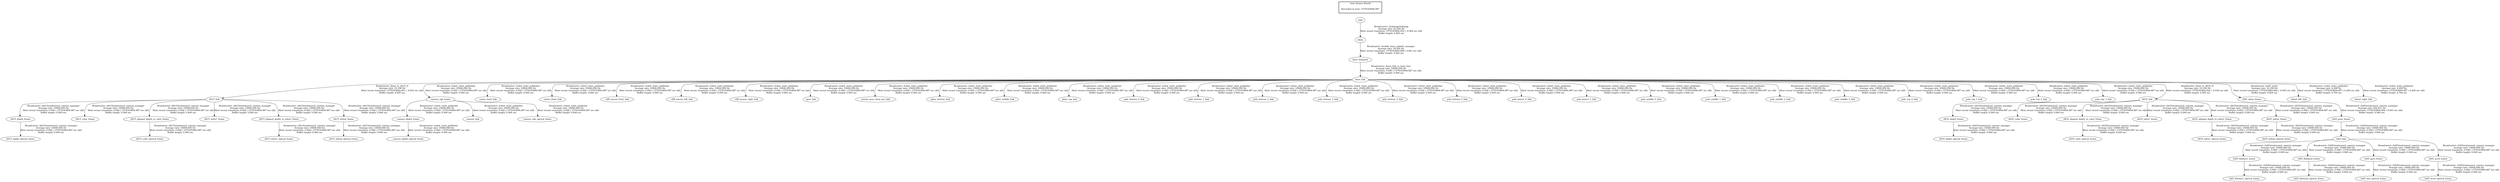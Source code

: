 digraph G {
"d415_link" -> "d415_depth_frame"[label="Broadcaster: /d415/realsense2_camera_manager\nAverage rate: 10000.000 Hz\nMost recent transform: 0.000 ( 1579183894.887 sec old)\nBuffer length: 0.000 sec\n"];
"base_link" -> "d415_link"[label="Broadcaster: /base_to_d415_tf\nAverage rate: 10.198 Hz\nMost recent transform: 1579183894.891 ( -0.003 sec old)\nBuffer length: 4.805 sec\n"];
"d415_depth_frame" -> "d415_depth_optical_frame"[label="Broadcaster: /d415/realsense2_camera_manager\nAverage rate: 10000.000 Hz\nMost recent transform: 0.000 ( 1579183894.887 sec old)\nBuffer length: 0.000 sec\n"];
"d415_link" -> "d415_color_frame"[label="Broadcaster: /d415/realsense2_camera_manager\nAverage rate: 10000.000 Hz\nMost recent transform: 0.000 ( 1579183894.887 sec old)\nBuffer length: 0.000 sec\n"];
"d415_aligned_depth_to_color_frame" -> "d415_color_optical_frame"[label="Broadcaster: /d415/realsense2_camera_manager\nAverage rate: 10000.000 Hz\nMost recent transform: 0.000 ( 1579183894.887 sec old)\nBuffer length: 0.000 sec\n"];
"d415_link" -> "d415_aligned_depth_to_color_frame"[label="Broadcaster: /d415/realsense2_camera_manager\nAverage rate: 10000.000 Hz\nMost recent transform: 0.000 ( 1579183894.887 sec old)\nBuffer length: 0.000 sec\n"];
"d415_link" -> "d415_infra1_frame"[label="Broadcaster: /d415/realsense2_camera_manager\nAverage rate: 10000.000 Hz\nMost recent transform: 0.000 ( 1579183894.887 sec old)\nBuffer length: 0.000 sec\n"];
"d415_aligned_depth_to_infra1_frame" -> "d415_infra1_optical_frame"[label="Broadcaster: /d415/realsense2_camera_manager\nAverage rate: 10000.000 Hz\nMost recent transform: 0.000 ( 1579183894.887 sec old)\nBuffer length: 0.000 sec\n"];
"d415_link" -> "d415_aligned_depth_to_infra1_frame"[label="Broadcaster: /d415/realsense2_camera_manager\nAverage rate: 10000.000 Hz\nMost recent transform: 0.000 ( 1579183894.887 sec old)\nBuffer length: 0.000 sec\n"];
"d415_link" -> "d415_infra2_frame"[label="Broadcaster: /d415/realsense2_camera_manager\nAverage rate: 10000.000 Hz\nMost recent transform: 0.000 ( 1579183894.887 sec old)\nBuffer length: 0.000 sec\n"];
"d415_infra2_frame" -> "d415_infra2_optical_frame"[label="Broadcaster: /d415/realsense2_camera_manager\nAverage rate: 10000.000 Hz\nMost recent transform: 0.000 ( 1579183894.887 sec old)\nBuffer length: 0.000 sec\n"];
"base_footprint" -> "base_link"[label="Broadcaster: /base_link_to_base_foot\nAverage rate: 10000.000 Hz\nMost recent transform: 0.000 ( 1579183894.887 sec old)\nBuffer length: 0.000 sec\n"];
"odom" -> "base_footprint"[label="Broadcaster: /mobile_base_nodelet_manager\nAverage rate: 19.950 Hz\nMost recent transform: 1579183894.886 ( 0.001 sec old)\nBuffer length: 4.962 sec\n"];
"camera_rgb_frame" -> "camera_depth_frame"[label="Broadcaster: /robot_state_publisher\nAverage rate: 10000.000 Hz\nMost recent transform: 0.000 ( 1579183894.887 sec old)\nBuffer length: 0.000 sec\n"];
"base_link" -> "camera_rgb_frame"[label="Broadcaster: /robot_state_publisher\nAverage rate: 10000.000 Hz\nMost recent transform: 0.000 ( 1579183894.887 sec old)\nBuffer length: 0.000 sec\n"];
"camera_depth_frame" -> "camera_depth_optical_frame"[label="Broadcaster: /robot_state_publisher\nAverage rate: 10000.000 Hz\nMost recent transform: 0.000 ( 1579183894.887 sec old)\nBuffer length: 0.000 sec\n"];
"camera_rgb_frame" -> "camera_link"[label="Broadcaster: /robot_state_publisher\nAverage rate: 10000.000 Hz\nMost recent transform: 0.000 ( 1579183894.887 sec old)\nBuffer length: 0.000 sec\n"];
"camera_rgb_frame" -> "camera_rgb_optical_frame"[label="Broadcaster: /robot_state_publisher\nAverage rate: 10000.000 Hz\nMost recent transform: 0.000 ( 1579183894.887 sec old)\nBuffer length: 0.000 sec\n"];
"base_link" -> "caster_back_link"[label="Broadcaster: /robot_state_publisher\nAverage rate: 10000.000 Hz\nMost recent transform: 0.000 ( 1579183894.887 sec old)\nBuffer length: 0.000 sec\n"];
"base_link" -> "caster_front_link"[label="Broadcaster: /robot_state_publisher\nAverage rate: 10000.000 Hz\nMost recent transform: 0.000 ( 1579183894.887 sec old)\nBuffer length: 0.000 sec\n"];
"base_link" -> "cliff_sensor_front_link"[label="Broadcaster: /robot_state_publisher\nAverage rate: 10000.000 Hz\nMost recent transform: 0.000 ( 1579183894.887 sec old)\nBuffer length: 0.000 sec\n"];
"base_link" -> "cliff_sensor_left_link"[label="Broadcaster: /robot_state_publisher\nAverage rate: 10000.000 Hz\nMost recent transform: 0.000 ( 1579183894.887 sec old)\nBuffer length: 0.000 sec\n"];
"base_link" -> "cliff_sensor_right_link"[label="Broadcaster: /robot_state_publisher\nAverage rate: 10000.000 Hz\nMost recent transform: 0.000 ( 1579183894.887 sec old)\nBuffer length: 0.000 sec\n"];
"base_link" -> "gyro_link"[label="Broadcaster: /robot_state_publisher\nAverage rate: 10000.000 Hz\nMost recent transform: 0.000 ( 1579183894.887 sec old)\nBuffer length: 0.000 sec\n"];
"base_link" -> "mount_asus_xtion_pro_link"[label="Broadcaster: /robot_state_publisher\nAverage rate: 10000.000 Hz\nMost recent transform: 0.000 ( 1579183894.887 sec old)\nBuffer length: 0.000 sec\n"];
"base_link" -> "plate_bottom_link"[label="Broadcaster: /robot_state_publisher\nAverage rate: 10000.000 Hz\nMost recent transform: 0.000 ( 1579183894.887 sec old)\nBuffer length: 0.000 sec\n"];
"base_link" -> "plate_middle_link"[label="Broadcaster: /robot_state_publisher\nAverage rate: 10000.000 Hz\nMost recent transform: 0.000 ( 1579183894.887 sec old)\nBuffer length: 0.000 sec\n"];
"base_link" -> "plate_top_link"[label="Broadcaster: /robot_state_publisher\nAverage rate: 10000.000 Hz\nMost recent transform: 0.000 ( 1579183894.887 sec old)\nBuffer length: 0.000 sec\n"];
"base_link" -> "pole_bottom_0_link"[label="Broadcaster: /robot_state_publisher\nAverage rate: 10000.000 Hz\nMost recent transform: 0.000 ( 1579183894.887 sec old)\nBuffer length: 0.000 sec\n"];
"base_link" -> "pole_bottom_1_link"[label="Broadcaster: /robot_state_publisher\nAverage rate: 10000.000 Hz\nMost recent transform: 0.000 ( 1579183894.887 sec old)\nBuffer length: 0.000 sec\n"];
"base_link" -> "pole_bottom_2_link"[label="Broadcaster: /robot_state_publisher\nAverage rate: 10000.000 Hz\nMost recent transform: 0.000 ( 1579183894.887 sec old)\nBuffer length: 0.000 sec\n"];
"base_link" -> "pole_bottom_3_link"[label="Broadcaster: /robot_state_publisher\nAverage rate: 10000.000 Hz\nMost recent transform: 0.000 ( 1579183894.887 sec old)\nBuffer length: 0.000 sec\n"];
"base_link" -> "pole_bottom_4_link"[label="Broadcaster: /robot_state_publisher\nAverage rate: 10000.000 Hz\nMost recent transform: 0.000 ( 1579183894.887 sec old)\nBuffer length: 0.000 sec\n"];
"base_link" -> "pole_bottom_5_link"[label="Broadcaster: /robot_state_publisher\nAverage rate: 10000.000 Hz\nMost recent transform: 0.000 ( 1579183894.887 sec old)\nBuffer length: 0.000 sec\n"];
"base_link" -> "pole_kinect_0_link"[label="Broadcaster: /robot_state_publisher\nAverage rate: 10000.000 Hz\nMost recent transform: 0.000 ( 1579183894.887 sec old)\nBuffer length: 0.000 sec\n"];
"base_link" -> "pole_kinect_1_link"[label="Broadcaster: /robot_state_publisher\nAverage rate: 10000.000 Hz\nMost recent transform: 0.000 ( 1579183894.887 sec old)\nBuffer length: 0.000 sec\n"];
"base_link" -> "pole_middle_0_link"[label="Broadcaster: /robot_state_publisher\nAverage rate: 10000.000 Hz\nMost recent transform: 0.000 ( 1579183894.887 sec old)\nBuffer length: 0.000 sec\n"];
"base_link" -> "pole_middle_1_link"[label="Broadcaster: /robot_state_publisher\nAverage rate: 10000.000 Hz\nMost recent transform: 0.000 ( 1579183894.887 sec old)\nBuffer length: 0.000 sec\n"];
"base_link" -> "pole_middle_2_link"[label="Broadcaster: /robot_state_publisher\nAverage rate: 10000.000 Hz\nMost recent transform: 0.000 ( 1579183894.887 sec old)\nBuffer length: 0.000 sec\n"];
"base_link" -> "pole_middle_3_link"[label="Broadcaster: /robot_state_publisher\nAverage rate: 10000.000 Hz\nMost recent transform: 0.000 ( 1579183894.887 sec old)\nBuffer length: 0.000 sec\n"];
"base_link" -> "pole_top_0_link"[label="Broadcaster: /robot_state_publisher\nAverage rate: 10000.000 Hz\nMost recent transform: 0.000 ( 1579183894.887 sec old)\nBuffer length: 0.000 sec\n"];
"base_link" -> "pole_top_1_link"[label="Broadcaster: /robot_state_publisher\nAverage rate: 10000.000 Hz\nMost recent transform: 0.000 ( 1579183894.887 sec old)\nBuffer length: 0.000 sec\n"];
"base_link" -> "pole_top_2_link"[label="Broadcaster: /robot_state_publisher\nAverage rate: 10000.000 Hz\nMost recent transform: 0.000 ( 1579183894.887 sec old)\nBuffer length: 0.000 sec\n"];
"base_link" -> "pole_top_3_link"[label="Broadcaster: /robot_state_publisher\nAverage rate: 10000.000 Hz\nMost recent transform: 0.000 ( 1579183894.887 sec old)\nBuffer length: 0.000 sec\n"];
"d435_link" -> "d435_depth_frame"[label="Broadcaster: /d435/realsense2_camera_manager\nAverage rate: 10000.000 Hz\nMost recent transform: 0.000 ( 1579183894.887 sec old)\nBuffer length: 0.000 sec\n"];
"base_link" -> "d435_link"[label="Broadcaster: /base_to_d435_tf\nAverage rate: 10.194 Hz\nMost recent transform: 1579183894.924 ( -0.036 sec old)\nBuffer length: 4.905 sec\n"];
"d435_depth_frame" -> "d435_depth_optical_frame"[label="Broadcaster: /d435/realsense2_camera_manager\nAverage rate: 10000.000 Hz\nMost recent transform: 0.000 ( 1579183894.887 sec old)\nBuffer length: 0.000 sec\n"];
"d435_link" -> "d435_color_frame"[label="Broadcaster: /d435/realsense2_camera_manager\nAverage rate: 10000.000 Hz\nMost recent transform: 0.000 ( 1579183894.887 sec old)\nBuffer length: 0.000 sec\n"];
"d435_aligned_depth_to_color_frame" -> "d435_color_optical_frame"[label="Broadcaster: /d435/realsense2_camera_manager\nAverage rate: 10000.000 Hz\nMost recent transform: 0.000 ( 1579183894.887 sec old)\nBuffer length: 0.000 sec\n"];
"d435_link" -> "d435_aligned_depth_to_color_frame"[label="Broadcaster: /d435/realsense2_camera_manager\nAverage rate: 10000.000 Hz\nMost recent transform: 0.000 ( 1579183894.887 sec old)\nBuffer length: 0.000 sec\n"];
"d435_link" -> "d435_infra1_frame"[label="Broadcaster: /d435/realsense2_camera_manager\nAverage rate: 10000.000 Hz\nMost recent transform: 0.000 ( 1579183894.887 sec old)\nBuffer length: 0.000 sec\n"];
"d435_aligned_depth_to_infra1_frame" -> "d435_infra1_optical_frame"[label="Broadcaster: /d435/realsense2_camera_manager\nAverage rate: 10000.000 Hz\nMost recent transform: 0.000 ( 1579183894.887 sec old)\nBuffer length: 0.000 sec\n"];
"d435_link" -> "d435_aligned_depth_to_infra1_frame"[label="Broadcaster: /d435/realsense2_camera_manager\nAverage rate: 10000.000 Hz\nMost recent transform: 0.000 ( 1579183894.887 sec old)\nBuffer length: 0.000 sec\n"];
"d435_link" -> "d435_infra2_frame"[label="Broadcaster: /d435/realsense2_camera_manager\nAverage rate: 10000.000 Hz\nMost recent transform: 0.000 ( 1579183894.887 sec old)\nBuffer length: 0.000 sec\n"];
"d435_infra2_frame" -> "d435_infra2_optical_frame"[label="Broadcaster: /d435/realsense2_camera_manager\nAverage rate: 10000.000 Hz\nMost recent transform: 0.000 ( 1579183894.887 sec old)\nBuffer length: 0.000 sec\n"];
"t265_link" -> "t265_fisheye1_frame"[label="Broadcaster: /t265/realsense2_camera_manager\nAverage rate: 10000.000 Hz\nMost recent transform: 0.000 ( 1579183894.887 sec old)\nBuffer length: 0.000 sec\n"];
"t265_pose_frame" -> "t265_link"[label="Broadcaster: /t265/realsense2_camera_manager\nAverage rate: 10000.000 Hz\nMost recent transform: 0.000 ( 1579183894.887 sec old)\nBuffer length: 0.000 sec\n"];
"t265_fisheye1_frame" -> "t265_fisheye1_optical_frame"[label="Broadcaster: /t265/realsense2_camera_manager\nAverage rate: 10000.000 Hz\nMost recent transform: 0.000 ( 1579183894.887 sec old)\nBuffer length: 0.000 sec\n"];
"t265_link" -> "t265_fisheye2_frame"[label="Broadcaster: /t265/realsense2_camera_manager\nAverage rate: 10000.000 Hz\nMost recent transform: 0.000 ( 1579183894.887 sec old)\nBuffer length: 0.000 sec\n"];
"t265_fisheye2_frame" -> "t265_fisheye2_optical_frame"[label="Broadcaster: /t265/realsense2_camera_manager\nAverage rate: 10000.000 Hz\nMost recent transform: 0.000 ( 1579183894.887 sec old)\nBuffer length: 0.000 sec\n"];
"t265_link" -> "t265_gyro_frame"[label="Broadcaster: /t265/realsense2_camera_manager\nAverage rate: 10000.000 Hz\nMost recent transform: 0.000 ( 1579183894.887 sec old)\nBuffer length: 0.000 sec\n"];
"t265_gyro_frame" -> "t265_imu_optical_frame"[label="Broadcaster: /t265/realsense2_camera_manager\nAverage rate: 10000.000 Hz\nMost recent transform: 0.000 ( 1579183894.887 sec old)\nBuffer length: 0.000 sec\n"];
"t265_link" -> "t265_accel_frame"[label="Broadcaster: /t265/realsense2_camera_manager\nAverage rate: 10000.000 Hz\nMost recent transform: 0.000 ( 1579183894.887 sec old)\nBuffer length: 0.000 sec\n"];
"t265_accel_frame" -> "t265_accel_optical_frame"[label="Broadcaster: /t265/realsense2_camera_manager\nAverage rate: 10000.000 Hz\nMost recent transform: 0.000 ( 1579183894.887 sec old)\nBuffer length: 0.000 sec\n"];
"t265_odom_frame" -> "t265_pose_frame"[label="Broadcaster: /t265/realsense2_camera_manager\nAverage rate: 200.631 Hz\nMost recent transform: 1579183894.884 ( 0.003 sec old)\nBuffer length: 4.964 sec\n"];
"base_link" -> "t265_odom_frame"[label="Broadcaster: /t265_static\nAverage rate: 10.199 Hz\nMost recent transform: 1579183894.892 ( -0.005 sec old)\nBuffer length: 4.804 sec\n"];
"map" -> "odom"[label="Broadcaster: /rtabmap/rtabmap\nAverage rate: 20.204 Hz\nMost recent transform: 1579183894.952 ( -0.064 sec old)\nBuffer length: 4.900 sec\n"];
"base_link" -> "wheel_left_link"[label="Broadcaster: /robot_state_publisher\nAverage rate: 4.408 Hz\nMost recent transform: 1579183894.687 ( 0.200 sec old)\nBuffer length: 4.764 sec\n"];
"base_link" -> "wheel_right_link"[label="Broadcaster: /robot_state_publisher\nAverage rate: 4.408 Hz\nMost recent transform: 1579183894.687 ( 0.200 sec old)\nBuffer length: 4.764 sec\n"];
edge [style=invis];
 subgraph cluster_legend { style=bold; color=black; label ="view_frames Result";
"Recorded at time: 1579183894.887"[ shape=plaintext ] ;
 }->"map";
}